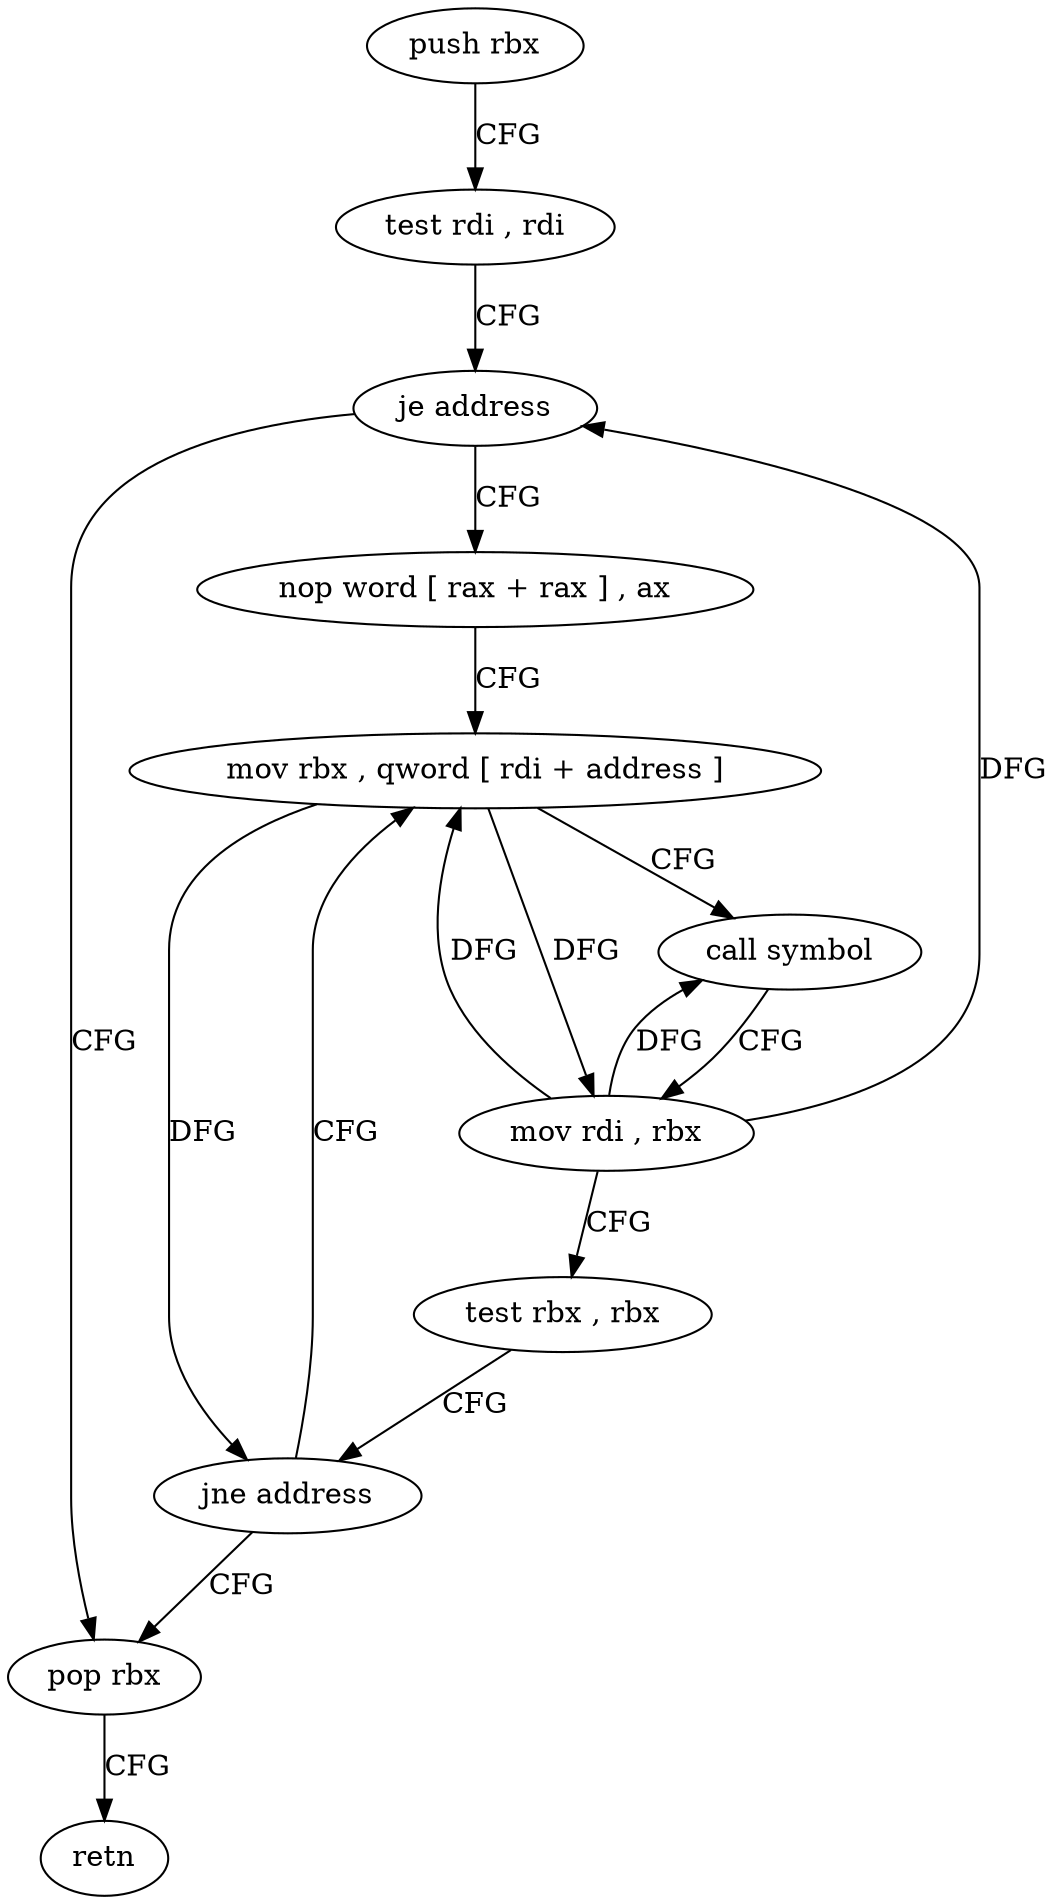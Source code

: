 digraph "func" {
"4237936" [label = "push rbx" ]
"4237937" [label = "test rdi , rdi" ]
"4237940" [label = "je address" ]
"4237969" [label = "pop rbx" ]
"4237942" [label = "nop word [ rax + rax ] , ax" ]
"4237970" [label = "retn" ]
"4237952" [label = "mov rbx , qword [ rdi + address ]" ]
"4237956" [label = "call symbol" ]
"4237961" [label = "mov rdi , rbx" ]
"4237964" [label = "test rbx , rbx" ]
"4237967" [label = "jne address" ]
"4237936" -> "4237937" [ label = "CFG" ]
"4237937" -> "4237940" [ label = "CFG" ]
"4237940" -> "4237969" [ label = "CFG" ]
"4237940" -> "4237942" [ label = "CFG" ]
"4237969" -> "4237970" [ label = "CFG" ]
"4237942" -> "4237952" [ label = "CFG" ]
"4237952" -> "4237956" [ label = "CFG" ]
"4237952" -> "4237961" [ label = "DFG" ]
"4237952" -> "4237967" [ label = "DFG" ]
"4237956" -> "4237961" [ label = "CFG" ]
"4237961" -> "4237964" [ label = "CFG" ]
"4237961" -> "4237940" [ label = "DFG" ]
"4237961" -> "4237952" [ label = "DFG" ]
"4237961" -> "4237956" [ label = "DFG" ]
"4237964" -> "4237967" [ label = "CFG" ]
"4237967" -> "4237952" [ label = "CFG" ]
"4237967" -> "4237969" [ label = "CFG" ]
}
